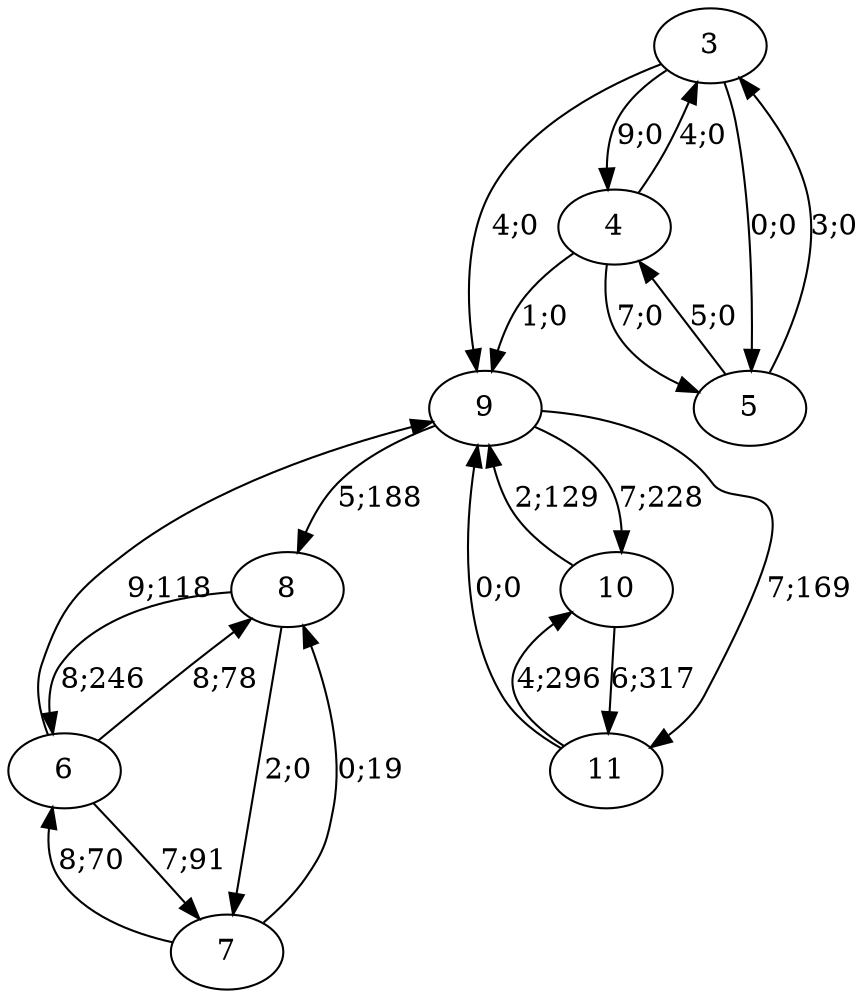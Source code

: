 digraph graph5923 {




















9 -> 8 [color=black,label="5;188"]
9 -> 10 [color=black,label="7;228"]
9 -> 11 [color=black,label="7;169"]


10 -> 9 [color=black,label="2;129"]
10 -> 11 [color=black,label="6;317"]


11 -> 9 [color=black,label="0;0"]
11 -> 10 [color=black,label="4;296"]














6 -> 9 [color=black,label="9;118"]
6 -> 7 [color=black,label="7;91"]
6 -> 8 [color=black,label="8;78"]


7 -> 6 [color=black,label="8;70"]
7 -> 8 [color=black,label="0;19"]


8 -> 6 [color=black,label="8;246"]
8 -> 7 [color=black,label="2;0"]














3 -> 9 [color=black,label="4;0"]
3 -> 4 [color=black,label="9;0"]
3 -> 5 [color=black,label="0;0"]


4 -> 9 [color=black,label="1;0"]
4 -> 3 [color=black,label="4;0"]
4 -> 5 [color=black,label="7;0"]


5 -> 3 [color=black,label="3;0"]
5 -> 4 [color=black,label="5;0"]













}